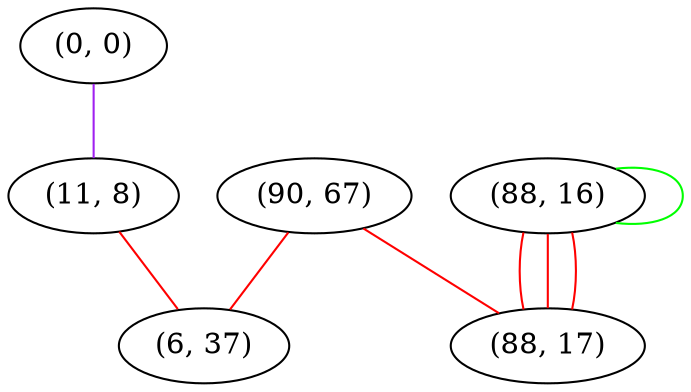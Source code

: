 graph "" {
"(0, 0)";
"(11, 8)";
"(88, 16)";
"(90, 67)";
"(88, 17)";
"(6, 37)";
"(0, 0)" -- "(11, 8)"  [color=purple, key=0, weight=4];
"(11, 8)" -- "(6, 37)"  [color=red, key=0, weight=1];
"(88, 16)" -- "(88, 17)"  [color=red, key=0, weight=1];
"(88, 16)" -- "(88, 17)"  [color=red, key=1, weight=1];
"(88, 16)" -- "(88, 17)"  [color=red, key=2, weight=1];
"(88, 16)" -- "(88, 16)"  [color=green, key=0, weight=2];
"(90, 67)" -- "(88, 17)"  [color=red, key=0, weight=1];
"(90, 67)" -- "(6, 37)"  [color=red, key=0, weight=1];
}
